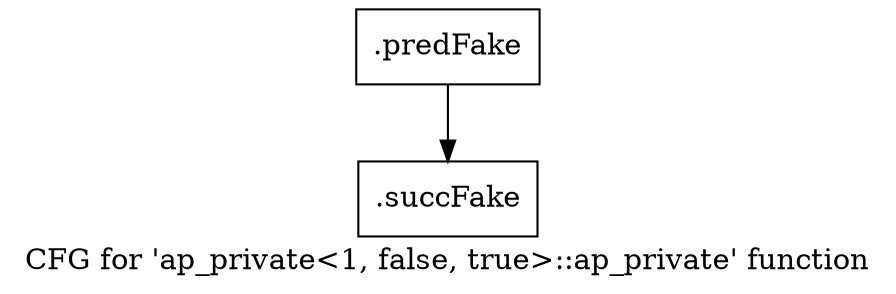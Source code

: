 digraph "CFG for 'ap_private\<1, false, true\>::ap_private' function" {
	label="CFG for 'ap_private\<1, false, true\>::ap_private' function";

	Node0x46f4550 [shape=record,filename="",linenumber="",label="{.predFake}"];
	Node0x46f4550 -> Node0x47ee9c0[ callList="" memoryops="" filename="/media/miguel/NewVolume/Linux/Xilinx/Vitis_HLS/2020.2/include/etc/ap_private.h" execusionnum="709"];
	Node0x47ee9c0 [shape=record,filename="/media/miguel/NewVolume/Linux/Xilinx/Vitis_HLS/2020.2/include/etc/ap_private.h",linenumber="1685",label="{.succFake}"];
}
